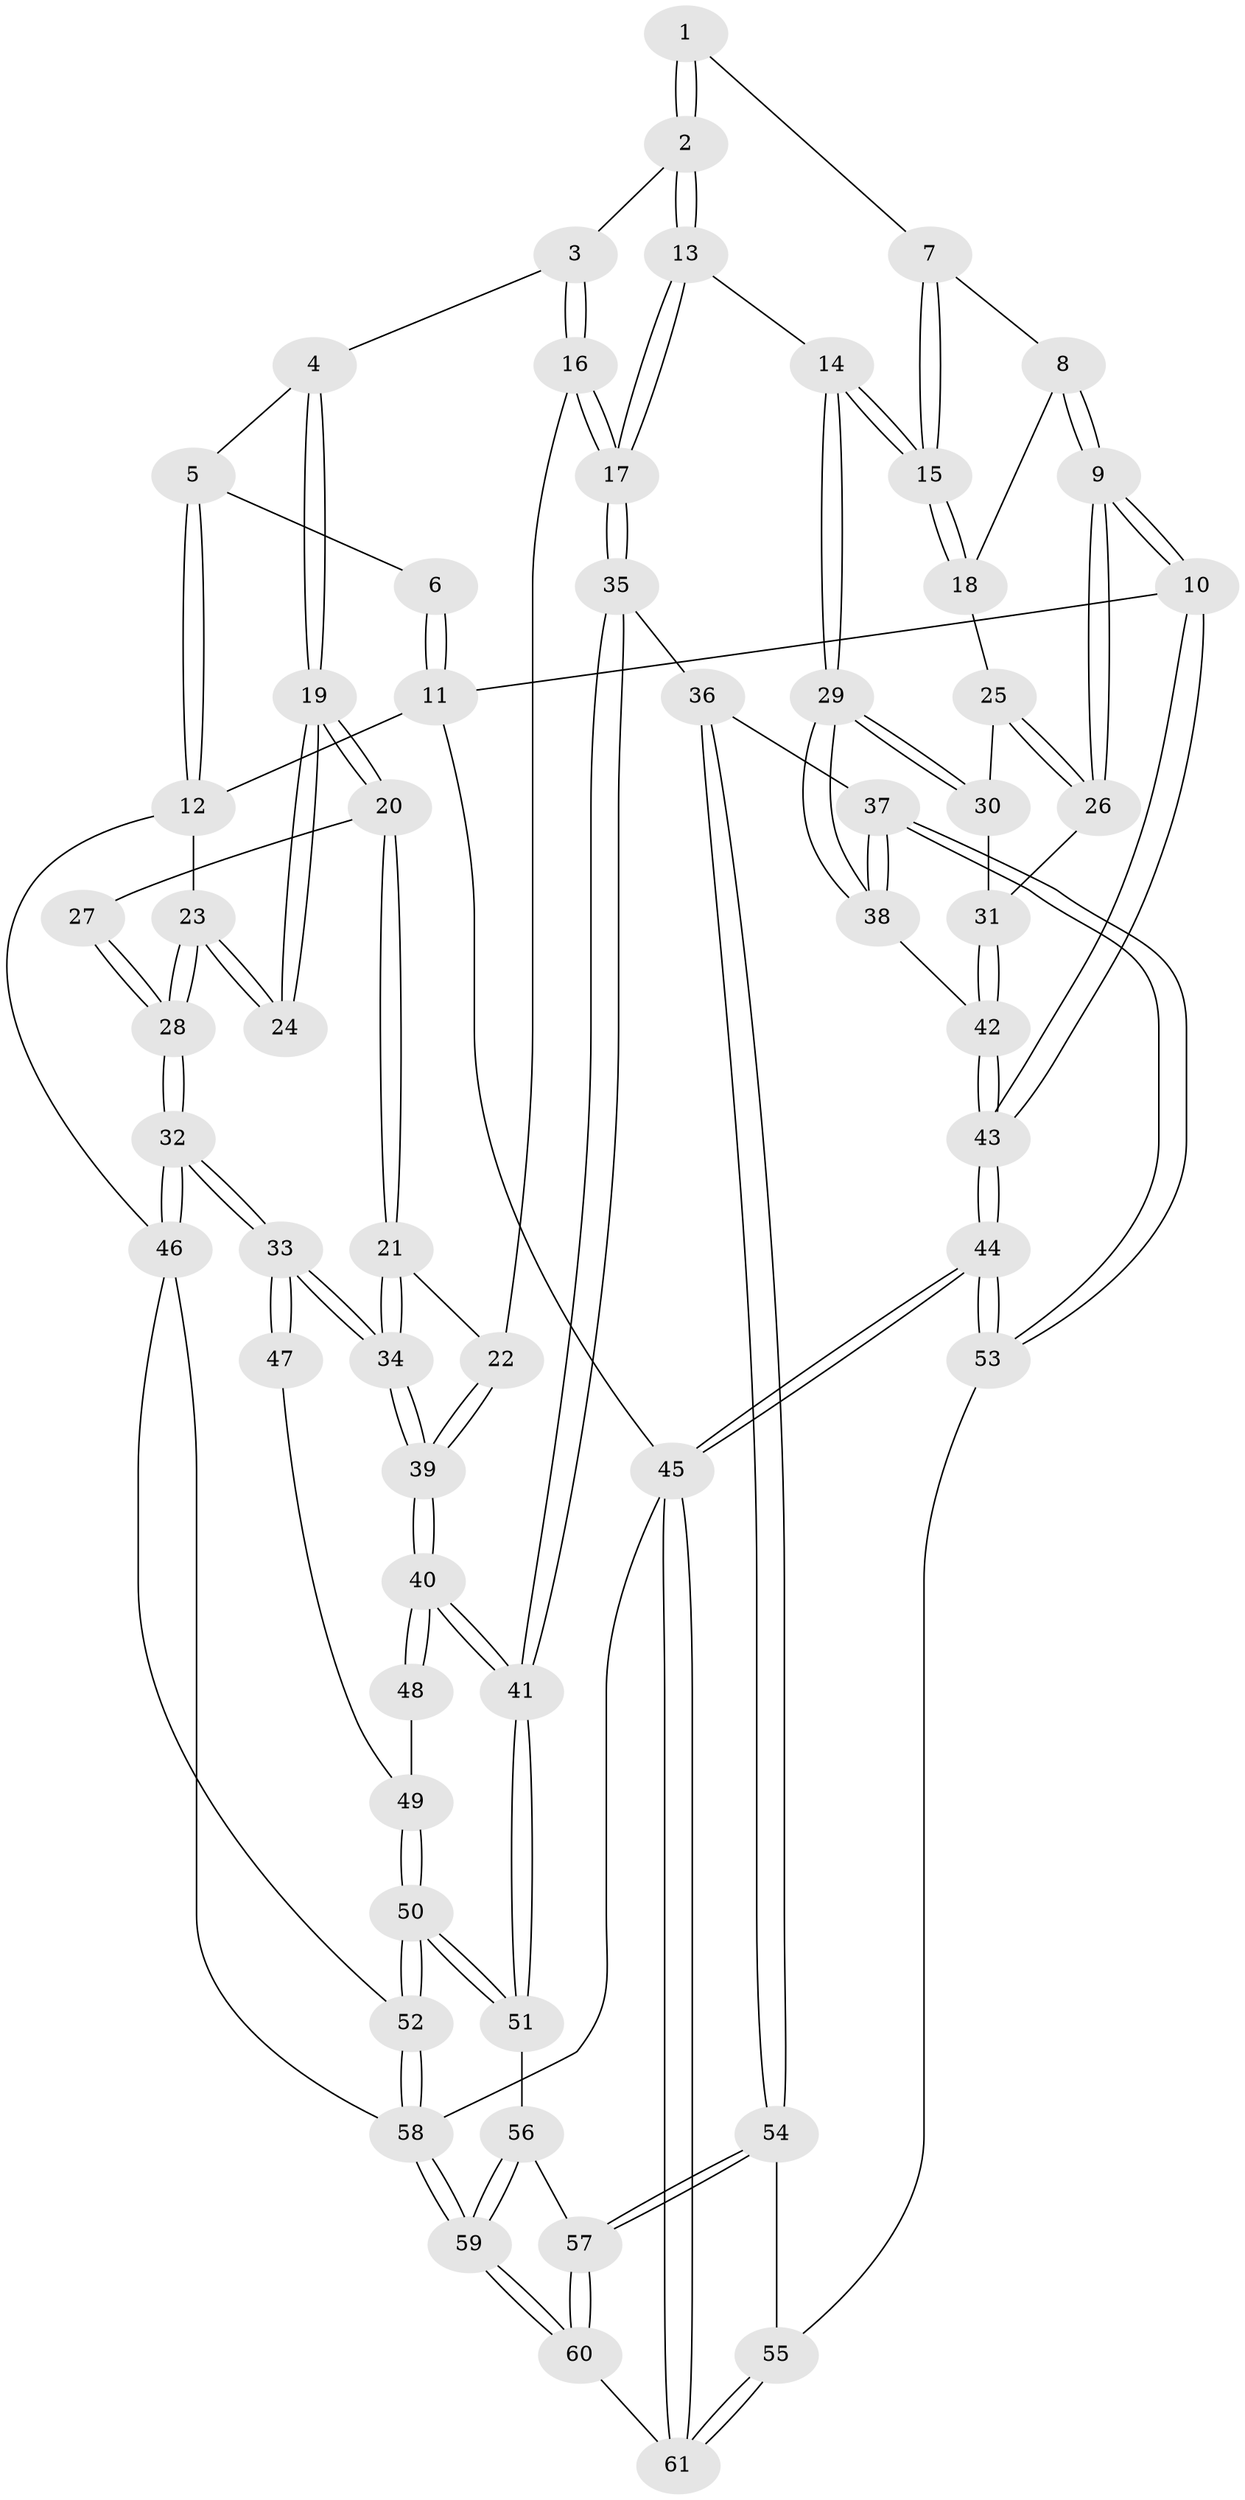 // Generated by graph-tools (version 1.1) at 2025/01/03/09/25 05:01:39]
// undirected, 61 vertices, 149 edges
graph export_dot {
graph [start="1"]
  node [color=gray90,style=filled];
  1 [pos="+0.22239082200881638+0"];
  2 [pos="+0.32521767738108553+0.11594751934031777"];
  3 [pos="+0.5757465636909715+0.09603278081966167"];
  4 [pos="+0.668451325847227+0.03761311303580515"];
  5 [pos="+0.7590441181691251+0"];
  6 [pos="+0.17799839223870437+0"];
  7 [pos="+0.14293825333373314+0.16382878319230482"];
  8 [pos="+0.09583947649197912+0.19852203539370103"];
  9 [pos="+0+0.22490680307042663"];
  10 [pos="+0+0.17736819899323314"];
  11 [pos="+0+0"];
  12 [pos="+1+0"];
  13 [pos="+0.33307442193852216+0.24627100218922326"];
  14 [pos="+0.2271385945232591+0.2685547425327519"];
  15 [pos="+0.2220525431562017+0.2663128556361194"];
  16 [pos="+0.4727058990037297+0.26641526008335764"];
  17 [pos="+0.3918237660534861+0.31427437031975813"];
  18 [pos="+0.13537026798566107+0.2721234414186167"];
  19 [pos="+0.6879202940692116+0.12525633563703756"];
  20 [pos="+0.6917209675310487+0.23281174637285135"];
  21 [pos="+0.6854530840872816+0.2570898943760471"];
  22 [pos="+0.6481740690161223+0.31013421404565106"];
  23 [pos="+1+0.31058221768986505"];
  24 [pos="+0.8909454356601643+0.24028084784999598"];
  25 [pos="+0.1318691750041534+0.27635591542226484"];
  26 [pos="+0+0.28776294724045537"];
  27 [pos="+0.762631547562429+0.2543680914690168"];
  28 [pos="+1+0.43786592964834425"];
  29 [pos="+0.17927814541284445+0.37073987255525875"];
  30 [pos="+0.12529412369038662+0.30565022585797447"];
  31 [pos="+0.05809459192640625+0.35284657848384887"];
  32 [pos="+1+0.5229757413279157"];
  33 [pos="+1+0.5222887055852294"];
  34 [pos="+0.9162310592860151+0.46920672930085194"];
  35 [pos="+0.40299151296531016+0.48580978414071924"];
  36 [pos="+0.2201406286298288+0.5288943234107293"];
  37 [pos="+0.19297579992202607+0.5219914442685626"];
  38 [pos="+0.16132102857085134+0.49587757717640657"];
  39 [pos="+0.6315574018750983+0.4107784588733194"];
  40 [pos="+0.5563407058174573+0.4872394689893479"];
  41 [pos="+0.46773023783777695+0.5279115225156911"];
  42 [pos="+0.1272695404718616+0.48458435581846326"];
  43 [pos="+0+0.5371159155900267"];
  44 [pos="+0+0.810668142762936"];
  45 [pos="+0+1"];
  46 [pos="+1+0.5952661069879195"];
  47 [pos="+0.7775486358648868+0.5402152683764013"];
  48 [pos="+0.6596410664522641+0.5336354611457059"];
  49 [pos="+0.6930070378374787+0.5983700149176036"];
  50 [pos="+0.7078756403094986+0.7519056755227077"];
  51 [pos="+0.49760796562305065+0.6572397227508077"];
  52 [pos="+0.7710114101397306+0.7939405584879384"];
  53 [pos="+0+0.7870363228937219"];
  54 [pos="+0.24436825123547765+0.7518266280115972"];
  55 [pos="+0.075152983479136+0.8171102681640069"];
  56 [pos="+0.4767235019997751+0.6924586847281599"];
  57 [pos="+0.36309191437447097+0.8218294216627936"];
  58 [pos="+0.6869427711560071+1"];
  59 [pos="+0.6693162531472957+1"];
  60 [pos="+0.369361017249452+1"];
  61 [pos="+0.2897229972384849+1"];
  1 -- 2;
  1 -- 2;
  1 -- 7;
  2 -- 3;
  2 -- 13;
  2 -- 13;
  3 -- 4;
  3 -- 16;
  3 -- 16;
  4 -- 5;
  4 -- 19;
  4 -- 19;
  5 -- 6;
  5 -- 12;
  5 -- 12;
  6 -- 11;
  6 -- 11;
  7 -- 8;
  7 -- 15;
  7 -- 15;
  8 -- 9;
  8 -- 9;
  8 -- 18;
  9 -- 10;
  9 -- 10;
  9 -- 26;
  9 -- 26;
  10 -- 11;
  10 -- 43;
  10 -- 43;
  11 -- 12;
  11 -- 45;
  12 -- 23;
  12 -- 46;
  13 -- 14;
  13 -- 17;
  13 -- 17;
  14 -- 15;
  14 -- 15;
  14 -- 29;
  14 -- 29;
  15 -- 18;
  15 -- 18;
  16 -- 17;
  16 -- 17;
  16 -- 22;
  17 -- 35;
  17 -- 35;
  18 -- 25;
  19 -- 20;
  19 -- 20;
  19 -- 24;
  19 -- 24;
  20 -- 21;
  20 -- 21;
  20 -- 27;
  21 -- 22;
  21 -- 34;
  21 -- 34;
  22 -- 39;
  22 -- 39;
  23 -- 24;
  23 -- 24;
  23 -- 28;
  23 -- 28;
  25 -- 26;
  25 -- 26;
  25 -- 30;
  26 -- 31;
  27 -- 28;
  27 -- 28;
  28 -- 32;
  28 -- 32;
  29 -- 30;
  29 -- 30;
  29 -- 38;
  29 -- 38;
  30 -- 31;
  31 -- 42;
  31 -- 42;
  32 -- 33;
  32 -- 33;
  32 -- 46;
  32 -- 46;
  33 -- 34;
  33 -- 34;
  33 -- 47;
  33 -- 47;
  34 -- 39;
  34 -- 39;
  35 -- 36;
  35 -- 41;
  35 -- 41;
  36 -- 37;
  36 -- 54;
  36 -- 54;
  37 -- 38;
  37 -- 38;
  37 -- 53;
  37 -- 53;
  38 -- 42;
  39 -- 40;
  39 -- 40;
  40 -- 41;
  40 -- 41;
  40 -- 48;
  40 -- 48;
  41 -- 51;
  41 -- 51;
  42 -- 43;
  42 -- 43;
  43 -- 44;
  43 -- 44;
  44 -- 45;
  44 -- 45;
  44 -- 53;
  44 -- 53;
  45 -- 61;
  45 -- 61;
  45 -- 58;
  46 -- 52;
  46 -- 58;
  47 -- 49;
  48 -- 49;
  49 -- 50;
  49 -- 50;
  50 -- 51;
  50 -- 51;
  50 -- 52;
  50 -- 52;
  51 -- 56;
  52 -- 58;
  52 -- 58;
  53 -- 55;
  54 -- 55;
  54 -- 57;
  54 -- 57;
  55 -- 61;
  55 -- 61;
  56 -- 57;
  56 -- 59;
  56 -- 59;
  57 -- 60;
  57 -- 60;
  58 -- 59;
  58 -- 59;
  59 -- 60;
  59 -- 60;
  60 -- 61;
}
